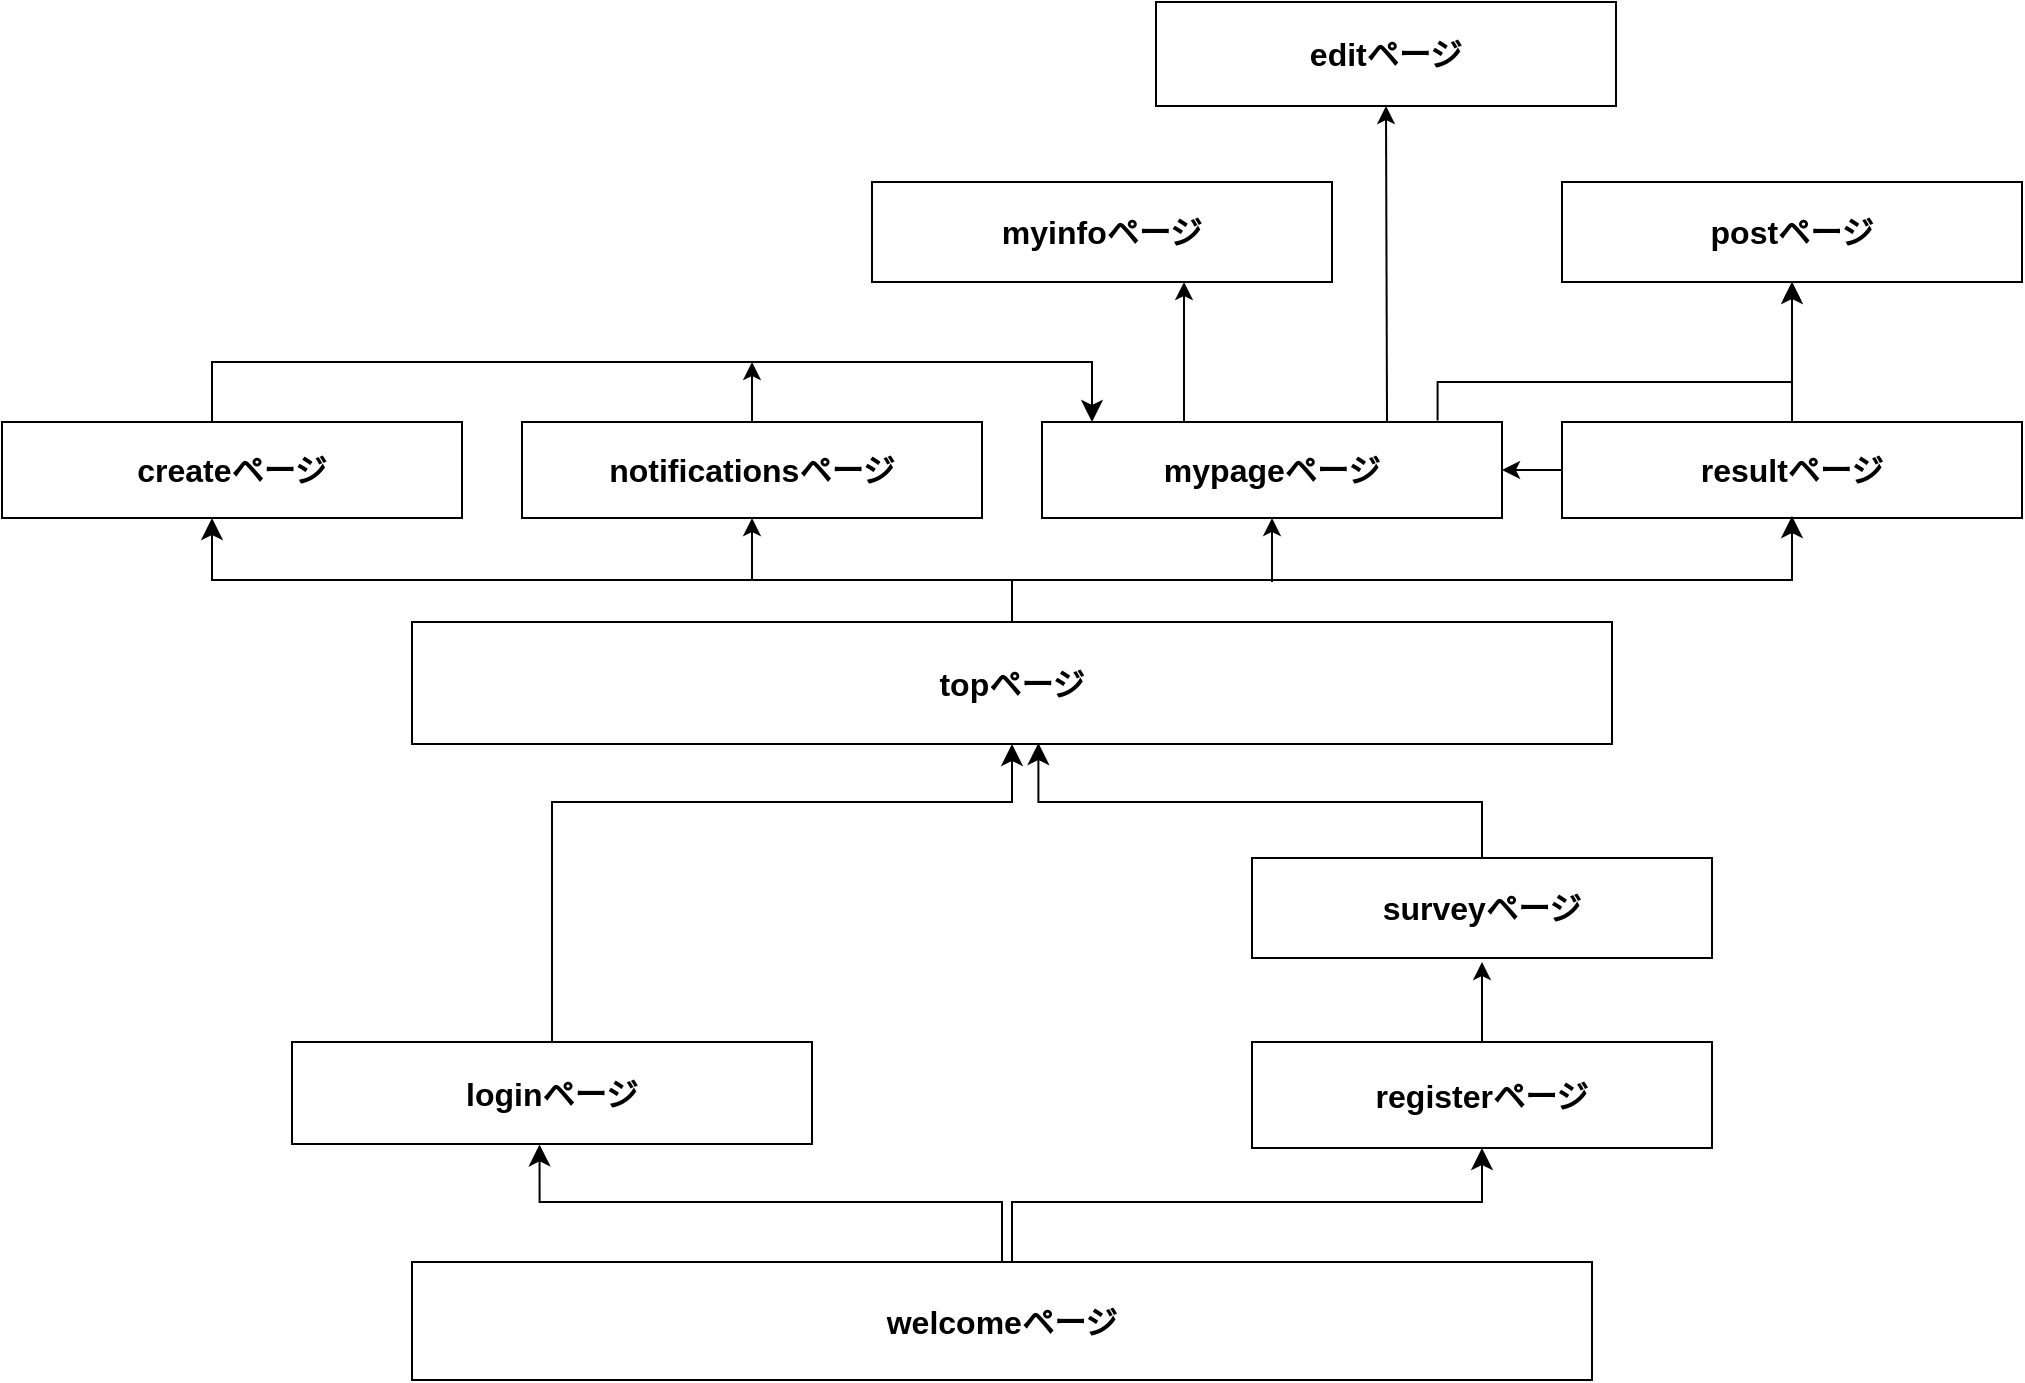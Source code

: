 <mxfile>
    <diagram id="hXx_GPYfZgghkpunzyDF" name="ページ1">
        <mxGraphModel dx="1688" dy="1973" grid="1" gridSize="10" guides="0" tooltips="1" connect="1" arrows="1" fold="1" page="1" pageScale="1" pageWidth="827" pageHeight="1169" math="0" shadow="0">
            <root>
                <mxCell id="0"/>
                <mxCell id="1" parent="0"/>
                <mxCell id="2" value="&lt;font size=&quot;1&quot; style=&quot;&quot;&gt;&lt;b style=&quot;font-size: 16px;&quot;&gt;welcomeページ&lt;/b&gt;&lt;/font&gt;" style="rounded=0;whiteSpace=wrap;html=1;" parent="1" vertex="1">
                    <mxGeometry x="-100" y="20" width="590" height="59" as="geometry"/>
                </mxCell>
                <mxCell id="35" style="edgeStyle=none;html=1;exitX=0.5;exitY=0;exitDx=0;exitDy=0;fontSize=16;" parent="1" source="3" edge="1">
                    <mxGeometry relative="1" as="geometry">
                        <mxPoint x="435" y="-130" as="targetPoint"/>
                    </mxGeometry>
                </mxCell>
                <mxCell id="3" value="&lt;b&gt;&lt;font style=&quot;font-size: 16px;&quot;&gt;registerページ&lt;/font&gt;&lt;/b&gt;" style="rounded=0;whiteSpace=wrap;html=1;" parent="1" vertex="1">
                    <mxGeometry x="320" y="-90" width="230" height="53" as="geometry"/>
                </mxCell>
                <mxCell id="13" value="&lt;span style=&quot;font-size: 16px;&quot;&gt;&lt;b&gt;loginページ&lt;/b&gt;&lt;/span&gt;" style="rounded=0;whiteSpace=wrap;html=1;" parent="1" vertex="1">
                    <mxGeometry x="-160" y="-90" width="260" height="51" as="geometry"/>
                </mxCell>
                <mxCell id="32" value="" style="edgeStyle=segmentEdgeStyle;endArrow=classic;html=1;curved=0;rounded=0;endSize=8;startSize=8;sourcePerimeterSpacing=0;targetPerimeterSpacing=0;fontSize=16;exitX=0.5;exitY=0;exitDx=0;exitDy=0;entryX=0.476;entryY=1.004;entryDx=0;entryDy=0;entryPerimeter=0;" parent="1" source="2" target="13" edge="1">
                    <mxGeometry width="100" relative="1" as="geometry">
                        <mxPoint x="130" y="-50" as="sourcePoint"/>
                        <mxPoint x="230" y="-10" as="targetPoint"/>
                        <Array as="points">
                            <mxPoint x="195" y="-10"/>
                            <mxPoint x="-36" y="-10"/>
                        </Array>
                    </mxGeometry>
                </mxCell>
                <mxCell id="33" value="" style="edgeStyle=segmentEdgeStyle;endArrow=classic;html=1;curved=0;rounded=0;endSize=8;startSize=8;sourcePerimeterSpacing=0;targetPerimeterSpacing=0;fontSize=16;entryX=0.5;entryY=1;entryDx=0;entryDy=0;" parent="1" target="3" edge="1">
                    <mxGeometry width="100" relative="1" as="geometry">
                        <mxPoint x="200" y="20" as="sourcePoint"/>
                        <mxPoint x="310" y="20" as="targetPoint"/>
                        <Array as="points">
                            <mxPoint x="200" y="-10"/>
                            <mxPoint x="435" y="-10"/>
                        </Array>
                    </mxGeometry>
                </mxCell>
                <mxCell id="34" value="&lt;font style=&quot;font-size: 16px;&quot;&gt;&lt;b&gt;surveyページ&lt;/b&gt;&lt;/font&gt;" style="rounded=0;whiteSpace=wrap;html=1;" parent="1" vertex="1">
                    <mxGeometry x="320" y="-182" width="230" height="50" as="geometry"/>
                </mxCell>
                <mxCell id="36" value="&lt;font style=&quot;font-size: 16px;&quot;&gt;&lt;b&gt;topページ&lt;/b&gt;&lt;/font&gt;" style="rounded=0;whiteSpace=wrap;html=1;" parent="1" vertex="1">
                    <mxGeometry x="-100" y="-300" width="600" height="61" as="geometry"/>
                </mxCell>
                <mxCell id="38" value="" style="edgeStyle=segmentEdgeStyle;endArrow=classic;html=1;curved=0;rounded=0;endSize=8;startSize=8;sourcePerimeterSpacing=0;targetPerimeterSpacing=0;fontSize=16;exitX=0.5;exitY=0;exitDx=0;exitDy=0;" parent="1" source="13" target="36" edge="1">
                    <mxGeometry width="100" relative="1" as="geometry">
                        <mxPoint x="20" y="-200" as="sourcePoint"/>
                        <mxPoint x="30" y="-220" as="targetPoint"/>
                        <Array as="points">
                            <mxPoint x="-30" y="-210"/>
                            <mxPoint x="200" y="-210"/>
                        </Array>
                    </mxGeometry>
                </mxCell>
                <mxCell id="39" value="" style="edgeStyle=segmentEdgeStyle;endArrow=classic;html=1;curved=0;rounded=0;endSize=8;startSize=8;sourcePerimeterSpacing=0;targetPerimeterSpacing=0;fontSize=16;exitX=0.5;exitY=0;exitDx=0;exitDy=0;entryX=0.522;entryY=0.992;entryDx=0;entryDy=0;entryPerimeter=0;" parent="1" source="34" target="36" edge="1">
                    <mxGeometry width="100" relative="1" as="geometry">
                        <mxPoint x="300" y="-330" as="sourcePoint"/>
                        <mxPoint x="220" y="-310" as="targetPoint"/>
                        <Array as="points">
                            <mxPoint x="435" y="-210"/>
                            <mxPoint x="213" y="-210"/>
                        </Array>
                    </mxGeometry>
                </mxCell>
                <mxCell id="40" value="&lt;font style=&quot;font-size: 16px;&quot;&gt;&lt;b&gt;createページ&lt;/b&gt;&lt;/font&gt;" style="rounded=0;whiteSpace=wrap;html=1;" parent="1" vertex="1">
                    <mxGeometry x="-305" y="-400" width="230" height="48" as="geometry"/>
                </mxCell>
                <mxCell id="41" value="" style="edgeStyle=segmentEdgeStyle;endArrow=classic;html=1;curved=0;rounded=0;endSize=8;startSize=8;sourcePerimeterSpacing=0;targetPerimeterSpacing=0;fontSize=16;exitX=0.5;exitY=0;exitDx=0;exitDy=0;" parent="1" target="40" edge="1">
                    <mxGeometry width="100" relative="1" as="geometry">
                        <mxPoint x="200" y="-300" as="sourcePoint"/>
                        <mxPoint x="-300" y="-271" as="targetPoint"/>
                        <Array as="points">
                            <mxPoint x="200" y="-321"/>
                            <mxPoint x="-200" y="-321"/>
                        </Array>
                    </mxGeometry>
                </mxCell>
                <mxCell id="54" style="edgeStyle=none;html=1;exitX=0.5;exitY=0;exitDx=0;exitDy=0;fontSize=16;" parent="1" source="42" edge="1">
                    <mxGeometry relative="1" as="geometry">
                        <mxPoint x="70" y="-430" as="targetPoint"/>
                    </mxGeometry>
                </mxCell>
                <mxCell id="42" value="&lt;font style=&quot;font-size: 16px;&quot;&gt;&lt;b&gt;notificationsページ&lt;/b&gt;&lt;/font&gt;" style="rounded=0;whiteSpace=wrap;html=1;" parent="1" vertex="1">
                    <mxGeometry x="-45" y="-400" width="230" height="48" as="geometry"/>
                </mxCell>
                <mxCell id="61" style="edgeStyle=none;html=1;exitX=0.75;exitY=0;exitDx=0;exitDy=0;entryX=0.5;entryY=1;entryDx=0;entryDy=0;fontSize=16;" parent="1" source="43" target="60" edge="1">
                    <mxGeometry relative="1" as="geometry"/>
                </mxCell>
                <mxCell id="43" value="&lt;font style=&quot;font-size: 16px;&quot;&gt;&lt;b&gt;mypageページ&lt;/b&gt;&lt;/font&gt;" style="rounded=0;whiteSpace=wrap;html=1;" parent="1" vertex="1">
                    <mxGeometry x="215" y="-400" width="230" height="48" as="geometry"/>
                </mxCell>
                <mxCell id="56" style="edgeStyle=none;html=1;exitX=0.5;exitY=0;exitDx=0;exitDy=0;entryX=0.5;entryY=1;entryDx=0;entryDy=0;fontSize=16;" parent="1" source="44" target="55" edge="1">
                    <mxGeometry relative="1" as="geometry"/>
                </mxCell>
                <mxCell id="59" style="edgeStyle=none;html=1;exitX=0;exitY=0.5;exitDx=0;exitDy=0;fontSize=16;entryX=1;entryY=0.5;entryDx=0;entryDy=0;" parent="1" source="44" edge="1" target="43">
                    <mxGeometry relative="1" as="geometry">
                        <mxPoint x="450" y="-402.692" as="targetPoint"/>
                    </mxGeometry>
                </mxCell>
                <mxCell id="44" value="&lt;font style=&quot;font-size: 16px;&quot;&gt;&lt;b&gt;resultページ&lt;/b&gt;&lt;/font&gt;" style="rounded=0;whiteSpace=wrap;html=1;" parent="1" vertex="1">
                    <mxGeometry x="475" y="-400" width="230" height="48" as="geometry"/>
                </mxCell>
                <mxCell id="45" value="" style="edgeStyle=segmentEdgeStyle;endArrow=classic;html=1;curved=0;rounded=0;endSize=8;startSize=8;sourcePerimeterSpacing=0;targetPerimeterSpacing=0;fontSize=16;entryX=0.5;entryY=1;entryDx=0;entryDy=0;exitX=0.5;exitY=0;exitDx=0;exitDy=0;" parent="1" edge="1">
                    <mxGeometry width="100" relative="1" as="geometry">
                        <mxPoint x="200" y="-301" as="sourcePoint"/>
                        <mxPoint x="590" y="-353.0" as="targetPoint"/>
                        <Array as="points">
                            <mxPoint x="200" y="-321"/>
                            <mxPoint x="590" y="-321"/>
                        </Array>
                    </mxGeometry>
                </mxCell>
                <mxCell id="47" value="" style="edgeStyle=none;orthogonalLoop=1;jettySize=auto;html=1;fontSize=16;entryX=0.5;entryY=1;entryDx=0;entryDy=0;" parent="1" target="42" edge="1">
                    <mxGeometry width="100" relative="1" as="geometry">
                        <mxPoint x="70" y="-321" as="sourcePoint"/>
                        <mxPoint x="400" y="-571" as="targetPoint"/>
                        <Array as="points"/>
                    </mxGeometry>
                </mxCell>
                <mxCell id="48" value="" style="edgeStyle=none;orthogonalLoop=1;jettySize=auto;html=1;fontSize=16;entryX=0.5;entryY=1;entryDx=0;entryDy=0;" parent="1" target="43" edge="1">
                    <mxGeometry width="100" relative="1" as="geometry">
                        <mxPoint x="330" y="-320" as="sourcePoint"/>
                        <mxPoint x="80" y="-372" as="targetPoint"/>
                        <Array as="points"/>
                    </mxGeometry>
                </mxCell>
                <mxCell id="50" value="&lt;font style=&quot;font-size: 16px;&quot;&gt;&lt;b&gt;myinfoページ&lt;/b&gt;&lt;/font&gt;" style="rounded=0;whiteSpace=wrap;html=1;" parent="1" vertex="1">
                    <mxGeometry x="130" y="-520" width="230" height="50" as="geometry"/>
                </mxCell>
                <mxCell id="51" value="" style="edgeStyle=none;orthogonalLoop=1;jettySize=auto;html=1;fontSize=16;" parent="1" edge="1">
                    <mxGeometry width="100" relative="1" as="geometry">
                        <mxPoint x="286" y="-400" as="sourcePoint"/>
                        <mxPoint x="286" y="-470" as="targetPoint"/>
                        <Array as="points"/>
                    </mxGeometry>
                </mxCell>
                <mxCell id="53" value="" style="edgeStyle=segmentEdgeStyle;endArrow=classic;html=1;curved=0;rounded=0;endSize=8;startSize=8;sourcePerimeterSpacing=0;targetPerimeterSpacing=0;fontSize=16;exitX=0.5;exitY=0;exitDx=0;exitDy=0;" parent="1" source="40" target="43" edge="1">
                    <mxGeometry width="100" relative="1" as="geometry">
                        <mxPoint x="-200" y="-640" as="sourcePoint"/>
                        <mxPoint x="250" y="-630" as="targetPoint"/>
                        <Array as="points">
                            <mxPoint x="-200" y="-400"/>
                            <mxPoint x="-200" y="-430"/>
                            <mxPoint x="240" y="-430"/>
                        </Array>
                    </mxGeometry>
                </mxCell>
                <mxCell id="55" value="&lt;font style=&quot;font-size: 16px;&quot;&gt;&lt;b&gt;postページ&lt;/b&gt;&lt;/font&gt;" style="rounded=0;whiteSpace=wrap;html=1;" parent="1" vertex="1">
                    <mxGeometry x="475" y="-520" width="230" height="50" as="geometry"/>
                </mxCell>
                <mxCell id="58" value="" style="edgeStyle=segmentEdgeStyle;endArrow=classic;html=1;curved=0;rounded=0;endSize=8;startSize=8;sourcePerimeterSpacing=0;targetPerimeterSpacing=0;fontSize=16;entryX=0.5;entryY=1;entryDx=0;entryDy=0;exitX=0.86;exitY=-0.016;exitDx=0;exitDy=0;exitPerimeter=0;" parent="1" source="43" target="55" edge="1">
                    <mxGeometry width="100" relative="1" as="geometry">
                        <mxPoint x="400" y="-710" as="sourcePoint"/>
                        <mxPoint x="500" y="-670" as="targetPoint"/>
                        <Array as="points">
                            <mxPoint x="413" y="-420"/>
                            <mxPoint x="590" y="-420"/>
                        </Array>
                    </mxGeometry>
                </mxCell>
                <mxCell id="60" value="&lt;font style=&quot;font-size: 16px;&quot;&gt;&lt;b&gt;editページ&lt;/b&gt;&lt;/font&gt;" style="rounded=0;whiteSpace=wrap;html=1;" parent="1" vertex="1">
                    <mxGeometry x="272" y="-610" width="230" height="52" as="geometry"/>
                </mxCell>
            </root>
        </mxGraphModel>
    </diagram>
</mxfile>